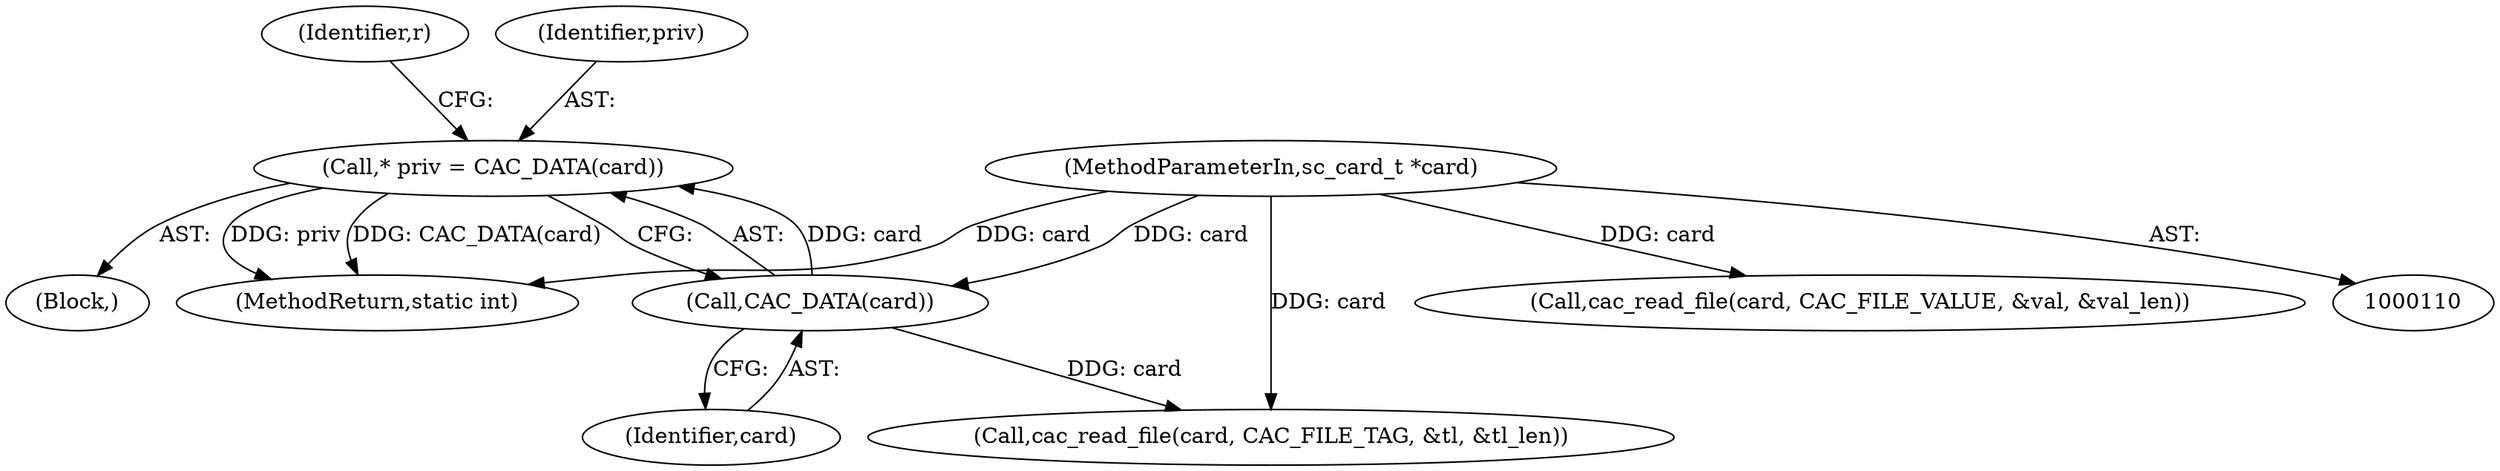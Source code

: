 digraph "0_OpenSC_8fe377e93b4b56060e5bbfb6f3142ceaeca744fa_3@pointer" {
"1000118" [label="(Call,* priv = CAC_DATA(card))"];
"1000120" [label="(Call,CAC_DATA(card))"];
"1000111" [label="(MethodParameterIn,sc_card_t *card)"];
"1000121" [label="(Identifier,card)"];
"1000243" [label="(Call,cac_read_file(card, CAC_FILE_TAG, &tl, &tl_len))"];
"1000120" [label="(Call,CAC_DATA(card))"];
"1000124" [label="(Identifier,r)"];
"1000116" [label="(Block,)"];
"1000258" [label="(Call,cac_read_file(card, CAC_FILE_VALUE, &val, &val_len))"];
"1000118" [label="(Call,* priv = CAC_DATA(card))"];
"1000633" [label="(MethodReturn,static int)"];
"1000111" [label="(MethodParameterIn,sc_card_t *card)"];
"1000119" [label="(Identifier,priv)"];
"1000118" -> "1000116"  [label="AST: "];
"1000118" -> "1000120"  [label="CFG: "];
"1000119" -> "1000118"  [label="AST: "];
"1000120" -> "1000118"  [label="AST: "];
"1000124" -> "1000118"  [label="CFG: "];
"1000118" -> "1000633"  [label="DDG: CAC_DATA(card)"];
"1000118" -> "1000633"  [label="DDG: priv"];
"1000120" -> "1000118"  [label="DDG: card"];
"1000120" -> "1000121"  [label="CFG: "];
"1000121" -> "1000120"  [label="AST: "];
"1000111" -> "1000120"  [label="DDG: card"];
"1000120" -> "1000243"  [label="DDG: card"];
"1000111" -> "1000110"  [label="AST: "];
"1000111" -> "1000633"  [label="DDG: card"];
"1000111" -> "1000243"  [label="DDG: card"];
"1000111" -> "1000258"  [label="DDG: card"];
}
